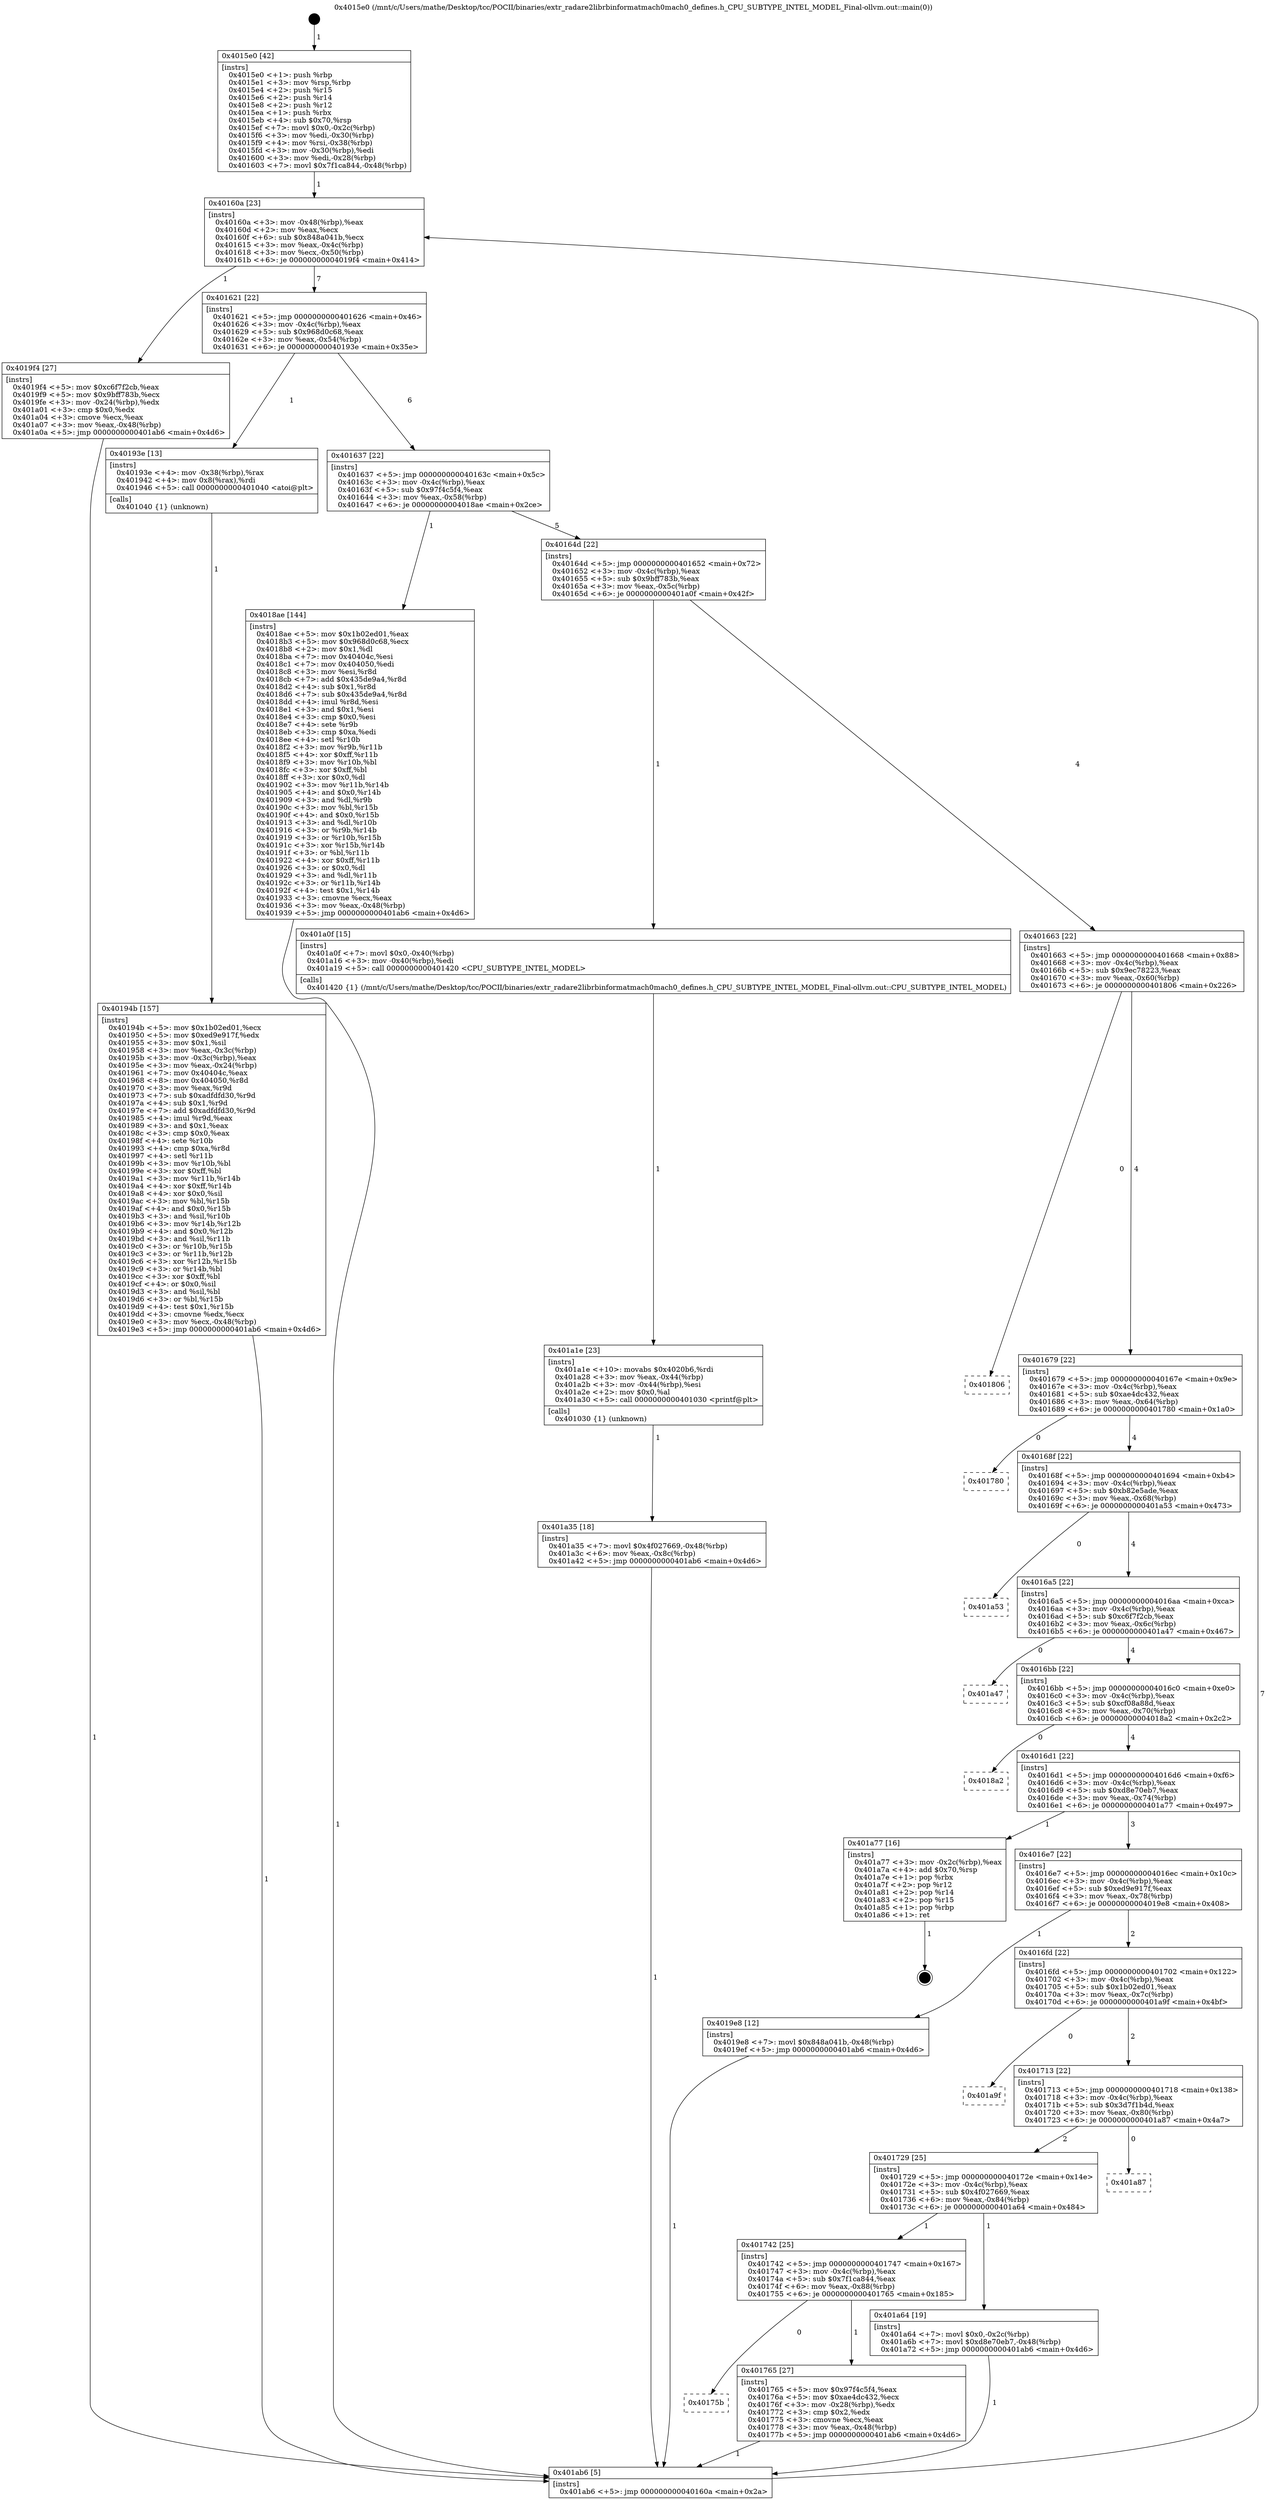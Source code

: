 digraph "0x4015e0" {
  label = "0x4015e0 (/mnt/c/Users/mathe/Desktop/tcc/POCII/binaries/extr_radare2librbinformatmach0mach0_defines.h_CPU_SUBTYPE_INTEL_MODEL_Final-ollvm.out::main(0))"
  labelloc = "t"
  node[shape=record]

  Entry [label="",width=0.3,height=0.3,shape=circle,fillcolor=black,style=filled]
  "0x40160a" [label="{
     0x40160a [23]\l
     | [instrs]\l
     &nbsp;&nbsp;0x40160a \<+3\>: mov -0x48(%rbp),%eax\l
     &nbsp;&nbsp;0x40160d \<+2\>: mov %eax,%ecx\l
     &nbsp;&nbsp;0x40160f \<+6\>: sub $0x848a041b,%ecx\l
     &nbsp;&nbsp;0x401615 \<+3\>: mov %eax,-0x4c(%rbp)\l
     &nbsp;&nbsp;0x401618 \<+3\>: mov %ecx,-0x50(%rbp)\l
     &nbsp;&nbsp;0x40161b \<+6\>: je 00000000004019f4 \<main+0x414\>\l
  }"]
  "0x4019f4" [label="{
     0x4019f4 [27]\l
     | [instrs]\l
     &nbsp;&nbsp;0x4019f4 \<+5\>: mov $0xc6f7f2cb,%eax\l
     &nbsp;&nbsp;0x4019f9 \<+5\>: mov $0x9bff783b,%ecx\l
     &nbsp;&nbsp;0x4019fe \<+3\>: mov -0x24(%rbp),%edx\l
     &nbsp;&nbsp;0x401a01 \<+3\>: cmp $0x0,%edx\l
     &nbsp;&nbsp;0x401a04 \<+3\>: cmove %ecx,%eax\l
     &nbsp;&nbsp;0x401a07 \<+3\>: mov %eax,-0x48(%rbp)\l
     &nbsp;&nbsp;0x401a0a \<+5\>: jmp 0000000000401ab6 \<main+0x4d6\>\l
  }"]
  "0x401621" [label="{
     0x401621 [22]\l
     | [instrs]\l
     &nbsp;&nbsp;0x401621 \<+5\>: jmp 0000000000401626 \<main+0x46\>\l
     &nbsp;&nbsp;0x401626 \<+3\>: mov -0x4c(%rbp),%eax\l
     &nbsp;&nbsp;0x401629 \<+5\>: sub $0x968d0c68,%eax\l
     &nbsp;&nbsp;0x40162e \<+3\>: mov %eax,-0x54(%rbp)\l
     &nbsp;&nbsp;0x401631 \<+6\>: je 000000000040193e \<main+0x35e\>\l
  }"]
  Exit [label="",width=0.3,height=0.3,shape=circle,fillcolor=black,style=filled,peripheries=2]
  "0x40193e" [label="{
     0x40193e [13]\l
     | [instrs]\l
     &nbsp;&nbsp;0x40193e \<+4\>: mov -0x38(%rbp),%rax\l
     &nbsp;&nbsp;0x401942 \<+4\>: mov 0x8(%rax),%rdi\l
     &nbsp;&nbsp;0x401946 \<+5\>: call 0000000000401040 \<atoi@plt\>\l
     | [calls]\l
     &nbsp;&nbsp;0x401040 \{1\} (unknown)\l
  }"]
  "0x401637" [label="{
     0x401637 [22]\l
     | [instrs]\l
     &nbsp;&nbsp;0x401637 \<+5\>: jmp 000000000040163c \<main+0x5c\>\l
     &nbsp;&nbsp;0x40163c \<+3\>: mov -0x4c(%rbp),%eax\l
     &nbsp;&nbsp;0x40163f \<+5\>: sub $0x97f4c5f4,%eax\l
     &nbsp;&nbsp;0x401644 \<+3\>: mov %eax,-0x58(%rbp)\l
     &nbsp;&nbsp;0x401647 \<+6\>: je 00000000004018ae \<main+0x2ce\>\l
  }"]
  "0x401a35" [label="{
     0x401a35 [18]\l
     | [instrs]\l
     &nbsp;&nbsp;0x401a35 \<+7\>: movl $0x4f027669,-0x48(%rbp)\l
     &nbsp;&nbsp;0x401a3c \<+6\>: mov %eax,-0x8c(%rbp)\l
     &nbsp;&nbsp;0x401a42 \<+5\>: jmp 0000000000401ab6 \<main+0x4d6\>\l
  }"]
  "0x4018ae" [label="{
     0x4018ae [144]\l
     | [instrs]\l
     &nbsp;&nbsp;0x4018ae \<+5\>: mov $0x1b02ed01,%eax\l
     &nbsp;&nbsp;0x4018b3 \<+5\>: mov $0x968d0c68,%ecx\l
     &nbsp;&nbsp;0x4018b8 \<+2\>: mov $0x1,%dl\l
     &nbsp;&nbsp;0x4018ba \<+7\>: mov 0x40404c,%esi\l
     &nbsp;&nbsp;0x4018c1 \<+7\>: mov 0x404050,%edi\l
     &nbsp;&nbsp;0x4018c8 \<+3\>: mov %esi,%r8d\l
     &nbsp;&nbsp;0x4018cb \<+7\>: add $0x435de9a4,%r8d\l
     &nbsp;&nbsp;0x4018d2 \<+4\>: sub $0x1,%r8d\l
     &nbsp;&nbsp;0x4018d6 \<+7\>: sub $0x435de9a4,%r8d\l
     &nbsp;&nbsp;0x4018dd \<+4\>: imul %r8d,%esi\l
     &nbsp;&nbsp;0x4018e1 \<+3\>: and $0x1,%esi\l
     &nbsp;&nbsp;0x4018e4 \<+3\>: cmp $0x0,%esi\l
     &nbsp;&nbsp;0x4018e7 \<+4\>: sete %r9b\l
     &nbsp;&nbsp;0x4018eb \<+3\>: cmp $0xa,%edi\l
     &nbsp;&nbsp;0x4018ee \<+4\>: setl %r10b\l
     &nbsp;&nbsp;0x4018f2 \<+3\>: mov %r9b,%r11b\l
     &nbsp;&nbsp;0x4018f5 \<+4\>: xor $0xff,%r11b\l
     &nbsp;&nbsp;0x4018f9 \<+3\>: mov %r10b,%bl\l
     &nbsp;&nbsp;0x4018fc \<+3\>: xor $0xff,%bl\l
     &nbsp;&nbsp;0x4018ff \<+3\>: xor $0x0,%dl\l
     &nbsp;&nbsp;0x401902 \<+3\>: mov %r11b,%r14b\l
     &nbsp;&nbsp;0x401905 \<+4\>: and $0x0,%r14b\l
     &nbsp;&nbsp;0x401909 \<+3\>: and %dl,%r9b\l
     &nbsp;&nbsp;0x40190c \<+3\>: mov %bl,%r15b\l
     &nbsp;&nbsp;0x40190f \<+4\>: and $0x0,%r15b\l
     &nbsp;&nbsp;0x401913 \<+3\>: and %dl,%r10b\l
     &nbsp;&nbsp;0x401916 \<+3\>: or %r9b,%r14b\l
     &nbsp;&nbsp;0x401919 \<+3\>: or %r10b,%r15b\l
     &nbsp;&nbsp;0x40191c \<+3\>: xor %r15b,%r14b\l
     &nbsp;&nbsp;0x40191f \<+3\>: or %bl,%r11b\l
     &nbsp;&nbsp;0x401922 \<+4\>: xor $0xff,%r11b\l
     &nbsp;&nbsp;0x401926 \<+3\>: or $0x0,%dl\l
     &nbsp;&nbsp;0x401929 \<+3\>: and %dl,%r11b\l
     &nbsp;&nbsp;0x40192c \<+3\>: or %r11b,%r14b\l
     &nbsp;&nbsp;0x40192f \<+4\>: test $0x1,%r14b\l
     &nbsp;&nbsp;0x401933 \<+3\>: cmovne %ecx,%eax\l
     &nbsp;&nbsp;0x401936 \<+3\>: mov %eax,-0x48(%rbp)\l
     &nbsp;&nbsp;0x401939 \<+5\>: jmp 0000000000401ab6 \<main+0x4d6\>\l
  }"]
  "0x40164d" [label="{
     0x40164d [22]\l
     | [instrs]\l
     &nbsp;&nbsp;0x40164d \<+5\>: jmp 0000000000401652 \<main+0x72\>\l
     &nbsp;&nbsp;0x401652 \<+3\>: mov -0x4c(%rbp),%eax\l
     &nbsp;&nbsp;0x401655 \<+5\>: sub $0x9bff783b,%eax\l
     &nbsp;&nbsp;0x40165a \<+3\>: mov %eax,-0x5c(%rbp)\l
     &nbsp;&nbsp;0x40165d \<+6\>: je 0000000000401a0f \<main+0x42f\>\l
  }"]
  "0x401a1e" [label="{
     0x401a1e [23]\l
     | [instrs]\l
     &nbsp;&nbsp;0x401a1e \<+10\>: movabs $0x4020b6,%rdi\l
     &nbsp;&nbsp;0x401a28 \<+3\>: mov %eax,-0x44(%rbp)\l
     &nbsp;&nbsp;0x401a2b \<+3\>: mov -0x44(%rbp),%esi\l
     &nbsp;&nbsp;0x401a2e \<+2\>: mov $0x0,%al\l
     &nbsp;&nbsp;0x401a30 \<+5\>: call 0000000000401030 \<printf@plt\>\l
     | [calls]\l
     &nbsp;&nbsp;0x401030 \{1\} (unknown)\l
  }"]
  "0x401a0f" [label="{
     0x401a0f [15]\l
     | [instrs]\l
     &nbsp;&nbsp;0x401a0f \<+7\>: movl $0x0,-0x40(%rbp)\l
     &nbsp;&nbsp;0x401a16 \<+3\>: mov -0x40(%rbp),%edi\l
     &nbsp;&nbsp;0x401a19 \<+5\>: call 0000000000401420 \<CPU_SUBTYPE_INTEL_MODEL\>\l
     | [calls]\l
     &nbsp;&nbsp;0x401420 \{1\} (/mnt/c/Users/mathe/Desktop/tcc/POCII/binaries/extr_radare2librbinformatmach0mach0_defines.h_CPU_SUBTYPE_INTEL_MODEL_Final-ollvm.out::CPU_SUBTYPE_INTEL_MODEL)\l
  }"]
  "0x401663" [label="{
     0x401663 [22]\l
     | [instrs]\l
     &nbsp;&nbsp;0x401663 \<+5\>: jmp 0000000000401668 \<main+0x88\>\l
     &nbsp;&nbsp;0x401668 \<+3\>: mov -0x4c(%rbp),%eax\l
     &nbsp;&nbsp;0x40166b \<+5\>: sub $0x9ec78223,%eax\l
     &nbsp;&nbsp;0x401670 \<+3\>: mov %eax,-0x60(%rbp)\l
     &nbsp;&nbsp;0x401673 \<+6\>: je 0000000000401806 \<main+0x226\>\l
  }"]
  "0x40194b" [label="{
     0x40194b [157]\l
     | [instrs]\l
     &nbsp;&nbsp;0x40194b \<+5\>: mov $0x1b02ed01,%ecx\l
     &nbsp;&nbsp;0x401950 \<+5\>: mov $0xed9e917f,%edx\l
     &nbsp;&nbsp;0x401955 \<+3\>: mov $0x1,%sil\l
     &nbsp;&nbsp;0x401958 \<+3\>: mov %eax,-0x3c(%rbp)\l
     &nbsp;&nbsp;0x40195b \<+3\>: mov -0x3c(%rbp),%eax\l
     &nbsp;&nbsp;0x40195e \<+3\>: mov %eax,-0x24(%rbp)\l
     &nbsp;&nbsp;0x401961 \<+7\>: mov 0x40404c,%eax\l
     &nbsp;&nbsp;0x401968 \<+8\>: mov 0x404050,%r8d\l
     &nbsp;&nbsp;0x401970 \<+3\>: mov %eax,%r9d\l
     &nbsp;&nbsp;0x401973 \<+7\>: sub $0xadfdfd30,%r9d\l
     &nbsp;&nbsp;0x40197a \<+4\>: sub $0x1,%r9d\l
     &nbsp;&nbsp;0x40197e \<+7\>: add $0xadfdfd30,%r9d\l
     &nbsp;&nbsp;0x401985 \<+4\>: imul %r9d,%eax\l
     &nbsp;&nbsp;0x401989 \<+3\>: and $0x1,%eax\l
     &nbsp;&nbsp;0x40198c \<+3\>: cmp $0x0,%eax\l
     &nbsp;&nbsp;0x40198f \<+4\>: sete %r10b\l
     &nbsp;&nbsp;0x401993 \<+4\>: cmp $0xa,%r8d\l
     &nbsp;&nbsp;0x401997 \<+4\>: setl %r11b\l
     &nbsp;&nbsp;0x40199b \<+3\>: mov %r10b,%bl\l
     &nbsp;&nbsp;0x40199e \<+3\>: xor $0xff,%bl\l
     &nbsp;&nbsp;0x4019a1 \<+3\>: mov %r11b,%r14b\l
     &nbsp;&nbsp;0x4019a4 \<+4\>: xor $0xff,%r14b\l
     &nbsp;&nbsp;0x4019a8 \<+4\>: xor $0x0,%sil\l
     &nbsp;&nbsp;0x4019ac \<+3\>: mov %bl,%r15b\l
     &nbsp;&nbsp;0x4019af \<+4\>: and $0x0,%r15b\l
     &nbsp;&nbsp;0x4019b3 \<+3\>: and %sil,%r10b\l
     &nbsp;&nbsp;0x4019b6 \<+3\>: mov %r14b,%r12b\l
     &nbsp;&nbsp;0x4019b9 \<+4\>: and $0x0,%r12b\l
     &nbsp;&nbsp;0x4019bd \<+3\>: and %sil,%r11b\l
     &nbsp;&nbsp;0x4019c0 \<+3\>: or %r10b,%r15b\l
     &nbsp;&nbsp;0x4019c3 \<+3\>: or %r11b,%r12b\l
     &nbsp;&nbsp;0x4019c6 \<+3\>: xor %r12b,%r15b\l
     &nbsp;&nbsp;0x4019c9 \<+3\>: or %r14b,%bl\l
     &nbsp;&nbsp;0x4019cc \<+3\>: xor $0xff,%bl\l
     &nbsp;&nbsp;0x4019cf \<+4\>: or $0x0,%sil\l
     &nbsp;&nbsp;0x4019d3 \<+3\>: and %sil,%bl\l
     &nbsp;&nbsp;0x4019d6 \<+3\>: or %bl,%r15b\l
     &nbsp;&nbsp;0x4019d9 \<+4\>: test $0x1,%r15b\l
     &nbsp;&nbsp;0x4019dd \<+3\>: cmovne %edx,%ecx\l
     &nbsp;&nbsp;0x4019e0 \<+3\>: mov %ecx,-0x48(%rbp)\l
     &nbsp;&nbsp;0x4019e3 \<+5\>: jmp 0000000000401ab6 \<main+0x4d6\>\l
  }"]
  "0x401806" [label="{
     0x401806\l
  }", style=dashed]
  "0x401679" [label="{
     0x401679 [22]\l
     | [instrs]\l
     &nbsp;&nbsp;0x401679 \<+5\>: jmp 000000000040167e \<main+0x9e\>\l
     &nbsp;&nbsp;0x40167e \<+3\>: mov -0x4c(%rbp),%eax\l
     &nbsp;&nbsp;0x401681 \<+5\>: sub $0xae4dc432,%eax\l
     &nbsp;&nbsp;0x401686 \<+3\>: mov %eax,-0x64(%rbp)\l
     &nbsp;&nbsp;0x401689 \<+6\>: je 0000000000401780 \<main+0x1a0\>\l
  }"]
  "0x4015e0" [label="{
     0x4015e0 [42]\l
     | [instrs]\l
     &nbsp;&nbsp;0x4015e0 \<+1\>: push %rbp\l
     &nbsp;&nbsp;0x4015e1 \<+3\>: mov %rsp,%rbp\l
     &nbsp;&nbsp;0x4015e4 \<+2\>: push %r15\l
     &nbsp;&nbsp;0x4015e6 \<+2\>: push %r14\l
     &nbsp;&nbsp;0x4015e8 \<+2\>: push %r12\l
     &nbsp;&nbsp;0x4015ea \<+1\>: push %rbx\l
     &nbsp;&nbsp;0x4015eb \<+4\>: sub $0x70,%rsp\l
     &nbsp;&nbsp;0x4015ef \<+7\>: movl $0x0,-0x2c(%rbp)\l
     &nbsp;&nbsp;0x4015f6 \<+3\>: mov %edi,-0x30(%rbp)\l
     &nbsp;&nbsp;0x4015f9 \<+4\>: mov %rsi,-0x38(%rbp)\l
     &nbsp;&nbsp;0x4015fd \<+3\>: mov -0x30(%rbp),%edi\l
     &nbsp;&nbsp;0x401600 \<+3\>: mov %edi,-0x28(%rbp)\l
     &nbsp;&nbsp;0x401603 \<+7\>: movl $0x7f1ca844,-0x48(%rbp)\l
  }"]
  "0x401780" [label="{
     0x401780\l
  }", style=dashed]
  "0x40168f" [label="{
     0x40168f [22]\l
     | [instrs]\l
     &nbsp;&nbsp;0x40168f \<+5\>: jmp 0000000000401694 \<main+0xb4\>\l
     &nbsp;&nbsp;0x401694 \<+3\>: mov -0x4c(%rbp),%eax\l
     &nbsp;&nbsp;0x401697 \<+5\>: sub $0xb82e5ade,%eax\l
     &nbsp;&nbsp;0x40169c \<+3\>: mov %eax,-0x68(%rbp)\l
     &nbsp;&nbsp;0x40169f \<+6\>: je 0000000000401a53 \<main+0x473\>\l
  }"]
  "0x401ab6" [label="{
     0x401ab6 [5]\l
     | [instrs]\l
     &nbsp;&nbsp;0x401ab6 \<+5\>: jmp 000000000040160a \<main+0x2a\>\l
  }"]
  "0x401a53" [label="{
     0x401a53\l
  }", style=dashed]
  "0x4016a5" [label="{
     0x4016a5 [22]\l
     | [instrs]\l
     &nbsp;&nbsp;0x4016a5 \<+5\>: jmp 00000000004016aa \<main+0xca\>\l
     &nbsp;&nbsp;0x4016aa \<+3\>: mov -0x4c(%rbp),%eax\l
     &nbsp;&nbsp;0x4016ad \<+5\>: sub $0xc6f7f2cb,%eax\l
     &nbsp;&nbsp;0x4016b2 \<+3\>: mov %eax,-0x6c(%rbp)\l
     &nbsp;&nbsp;0x4016b5 \<+6\>: je 0000000000401a47 \<main+0x467\>\l
  }"]
  "0x40175b" [label="{
     0x40175b\l
  }", style=dashed]
  "0x401a47" [label="{
     0x401a47\l
  }", style=dashed]
  "0x4016bb" [label="{
     0x4016bb [22]\l
     | [instrs]\l
     &nbsp;&nbsp;0x4016bb \<+5\>: jmp 00000000004016c0 \<main+0xe0\>\l
     &nbsp;&nbsp;0x4016c0 \<+3\>: mov -0x4c(%rbp),%eax\l
     &nbsp;&nbsp;0x4016c3 \<+5\>: sub $0xcf08a88d,%eax\l
     &nbsp;&nbsp;0x4016c8 \<+3\>: mov %eax,-0x70(%rbp)\l
     &nbsp;&nbsp;0x4016cb \<+6\>: je 00000000004018a2 \<main+0x2c2\>\l
  }"]
  "0x401765" [label="{
     0x401765 [27]\l
     | [instrs]\l
     &nbsp;&nbsp;0x401765 \<+5\>: mov $0x97f4c5f4,%eax\l
     &nbsp;&nbsp;0x40176a \<+5\>: mov $0xae4dc432,%ecx\l
     &nbsp;&nbsp;0x40176f \<+3\>: mov -0x28(%rbp),%edx\l
     &nbsp;&nbsp;0x401772 \<+3\>: cmp $0x2,%edx\l
     &nbsp;&nbsp;0x401775 \<+3\>: cmovne %ecx,%eax\l
     &nbsp;&nbsp;0x401778 \<+3\>: mov %eax,-0x48(%rbp)\l
     &nbsp;&nbsp;0x40177b \<+5\>: jmp 0000000000401ab6 \<main+0x4d6\>\l
  }"]
  "0x4018a2" [label="{
     0x4018a2\l
  }", style=dashed]
  "0x4016d1" [label="{
     0x4016d1 [22]\l
     | [instrs]\l
     &nbsp;&nbsp;0x4016d1 \<+5\>: jmp 00000000004016d6 \<main+0xf6\>\l
     &nbsp;&nbsp;0x4016d6 \<+3\>: mov -0x4c(%rbp),%eax\l
     &nbsp;&nbsp;0x4016d9 \<+5\>: sub $0xd8e70eb7,%eax\l
     &nbsp;&nbsp;0x4016de \<+3\>: mov %eax,-0x74(%rbp)\l
     &nbsp;&nbsp;0x4016e1 \<+6\>: je 0000000000401a77 \<main+0x497\>\l
  }"]
  "0x401742" [label="{
     0x401742 [25]\l
     | [instrs]\l
     &nbsp;&nbsp;0x401742 \<+5\>: jmp 0000000000401747 \<main+0x167\>\l
     &nbsp;&nbsp;0x401747 \<+3\>: mov -0x4c(%rbp),%eax\l
     &nbsp;&nbsp;0x40174a \<+5\>: sub $0x7f1ca844,%eax\l
     &nbsp;&nbsp;0x40174f \<+6\>: mov %eax,-0x88(%rbp)\l
     &nbsp;&nbsp;0x401755 \<+6\>: je 0000000000401765 \<main+0x185\>\l
  }"]
  "0x401a77" [label="{
     0x401a77 [16]\l
     | [instrs]\l
     &nbsp;&nbsp;0x401a77 \<+3\>: mov -0x2c(%rbp),%eax\l
     &nbsp;&nbsp;0x401a7a \<+4\>: add $0x70,%rsp\l
     &nbsp;&nbsp;0x401a7e \<+1\>: pop %rbx\l
     &nbsp;&nbsp;0x401a7f \<+2\>: pop %r12\l
     &nbsp;&nbsp;0x401a81 \<+2\>: pop %r14\l
     &nbsp;&nbsp;0x401a83 \<+2\>: pop %r15\l
     &nbsp;&nbsp;0x401a85 \<+1\>: pop %rbp\l
     &nbsp;&nbsp;0x401a86 \<+1\>: ret\l
  }"]
  "0x4016e7" [label="{
     0x4016e7 [22]\l
     | [instrs]\l
     &nbsp;&nbsp;0x4016e7 \<+5\>: jmp 00000000004016ec \<main+0x10c\>\l
     &nbsp;&nbsp;0x4016ec \<+3\>: mov -0x4c(%rbp),%eax\l
     &nbsp;&nbsp;0x4016ef \<+5\>: sub $0xed9e917f,%eax\l
     &nbsp;&nbsp;0x4016f4 \<+3\>: mov %eax,-0x78(%rbp)\l
     &nbsp;&nbsp;0x4016f7 \<+6\>: je 00000000004019e8 \<main+0x408\>\l
  }"]
  "0x401a64" [label="{
     0x401a64 [19]\l
     | [instrs]\l
     &nbsp;&nbsp;0x401a64 \<+7\>: movl $0x0,-0x2c(%rbp)\l
     &nbsp;&nbsp;0x401a6b \<+7\>: movl $0xd8e70eb7,-0x48(%rbp)\l
     &nbsp;&nbsp;0x401a72 \<+5\>: jmp 0000000000401ab6 \<main+0x4d6\>\l
  }"]
  "0x4019e8" [label="{
     0x4019e8 [12]\l
     | [instrs]\l
     &nbsp;&nbsp;0x4019e8 \<+7\>: movl $0x848a041b,-0x48(%rbp)\l
     &nbsp;&nbsp;0x4019ef \<+5\>: jmp 0000000000401ab6 \<main+0x4d6\>\l
  }"]
  "0x4016fd" [label="{
     0x4016fd [22]\l
     | [instrs]\l
     &nbsp;&nbsp;0x4016fd \<+5\>: jmp 0000000000401702 \<main+0x122\>\l
     &nbsp;&nbsp;0x401702 \<+3\>: mov -0x4c(%rbp),%eax\l
     &nbsp;&nbsp;0x401705 \<+5\>: sub $0x1b02ed01,%eax\l
     &nbsp;&nbsp;0x40170a \<+3\>: mov %eax,-0x7c(%rbp)\l
     &nbsp;&nbsp;0x40170d \<+6\>: je 0000000000401a9f \<main+0x4bf\>\l
  }"]
  "0x401729" [label="{
     0x401729 [25]\l
     | [instrs]\l
     &nbsp;&nbsp;0x401729 \<+5\>: jmp 000000000040172e \<main+0x14e\>\l
     &nbsp;&nbsp;0x40172e \<+3\>: mov -0x4c(%rbp),%eax\l
     &nbsp;&nbsp;0x401731 \<+5\>: sub $0x4f027669,%eax\l
     &nbsp;&nbsp;0x401736 \<+6\>: mov %eax,-0x84(%rbp)\l
     &nbsp;&nbsp;0x40173c \<+6\>: je 0000000000401a64 \<main+0x484\>\l
  }"]
  "0x401a9f" [label="{
     0x401a9f\l
  }", style=dashed]
  "0x401713" [label="{
     0x401713 [22]\l
     | [instrs]\l
     &nbsp;&nbsp;0x401713 \<+5\>: jmp 0000000000401718 \<main+0x138\>\l
     &nbsp;&nbsp;0x401718 \<+3\>: mov -0x4c(%rbp),%eax\l
     &nbsp;&nbsp;0x40171b \<+5\>: sub $0x3d7f1b4d,%eax\l
     &nbsp;&nbsp;0x401720 \<+3\>: mov %eax,-0x80(%rbp)\l
     &nbsp;&nbsp;0x401723 \<+6\>: je 0000000000401a87 \<main+0x4a7\>\l
  }"]
  "0x401a87" [label="{
     0x401a87\l
  }", style=dashed]
  Entry -> "0x4015e0" [label=" 1"]
  "0x40160a" -> "0x4019f4" [label=" 1"]
  "0x40160a" -> "0x401621" [label=" 7"]
  "0x401a77" -> Exit [label=" 1"]
  "0x401621" -> "0x40193e" [label=" 1"]
  "0x401621" -> "0x401637" [label=" 6"]
  "0x401a64" -> "0x401ab6" [label=" 1"]
  "0x401637" -> "0x4018ae" [label=" 1"]
  "0x401637" -> "0x40164d" [label=" 5"]
  "0x401a35" -> "0x401ab6" [label=" 1"]
  "0x40164d" -> "0x401a0f" [label=" 1"]
  "0x40164d" -> "0x401663" [label=" 4"]
  "0x401a1e" -> "0x401a35" [label=" 1"]
  "0x401663" -> "0x401806" [label=" 0"]
  "0x401663" -> "0x401679" [label=" 4"]
  "0x401a0f" -> "0x401a1e" [label=" 1"]
  "0x401679" -> "0x401780" [label=" 0"]
  "0x401679" -> "0x40168f" [label=" 4"]
  "0x4019f4" -> "0x401ab6" [label=" 1"]
  "0x40168f" -> "0x401a53" [label=" 0"]
  "0x40168f" -> "0x4016a5" [label=" 4"]
  "0x4019e8" -> "0x401ab6" [label=" 1"]
  "0x4016a5" -> "0x401a47" [label=" 0"]
  "0x4016a5" -> "0x4016bb" [label=" 4"]
  "0x40194b" -> "0x401ab6" [label=" 1"]
  "0x4016bb" -> "0x4018a2" [label=" 0"]
  "0x4016bb" -> "0x4016d1" [label=" 4"]
  "0x40193e" -> "0x40194b" [label=" 1"]
  "0x4016d1" -> "0x401a77" [label=" 1"]
  "0x4016d1" -> "0x4016e7" [label=" 3"]
  "0x401ab6" -> "0x40160a" [label=" 7"]
  "0x4016e7" -> "0x4019e8" [label=" 1"]
  "0x4016e7" -> "0x4016fd" [label=" 2"]
  "0x4015e0" -> "0x40160a" [label=" 1"]
  "0x4016fd" -> "0x401a9f" [label=" 0"]
  "0x4016fd" -> "0x401713" [label=" 2"]
  "0x401742" -> "0x40175b" [label=" 0"]
  "0x401713" -> "0x401a87" [label=" 0"]
  "0x401713" -> "0x401729" [label=" 2"]
  "0x401765" -> "0x401ab6" [label=" 1"]
  "0x401729" -> "0x401a64" [label=" 1"]
  "0x401729" -> "0x401742" [label=" 1"]
  "0x4018ae" -> "0x401ab6" [label=" 1"]
  "0x401742" -> "0x401765" [label=" 1"]
}
